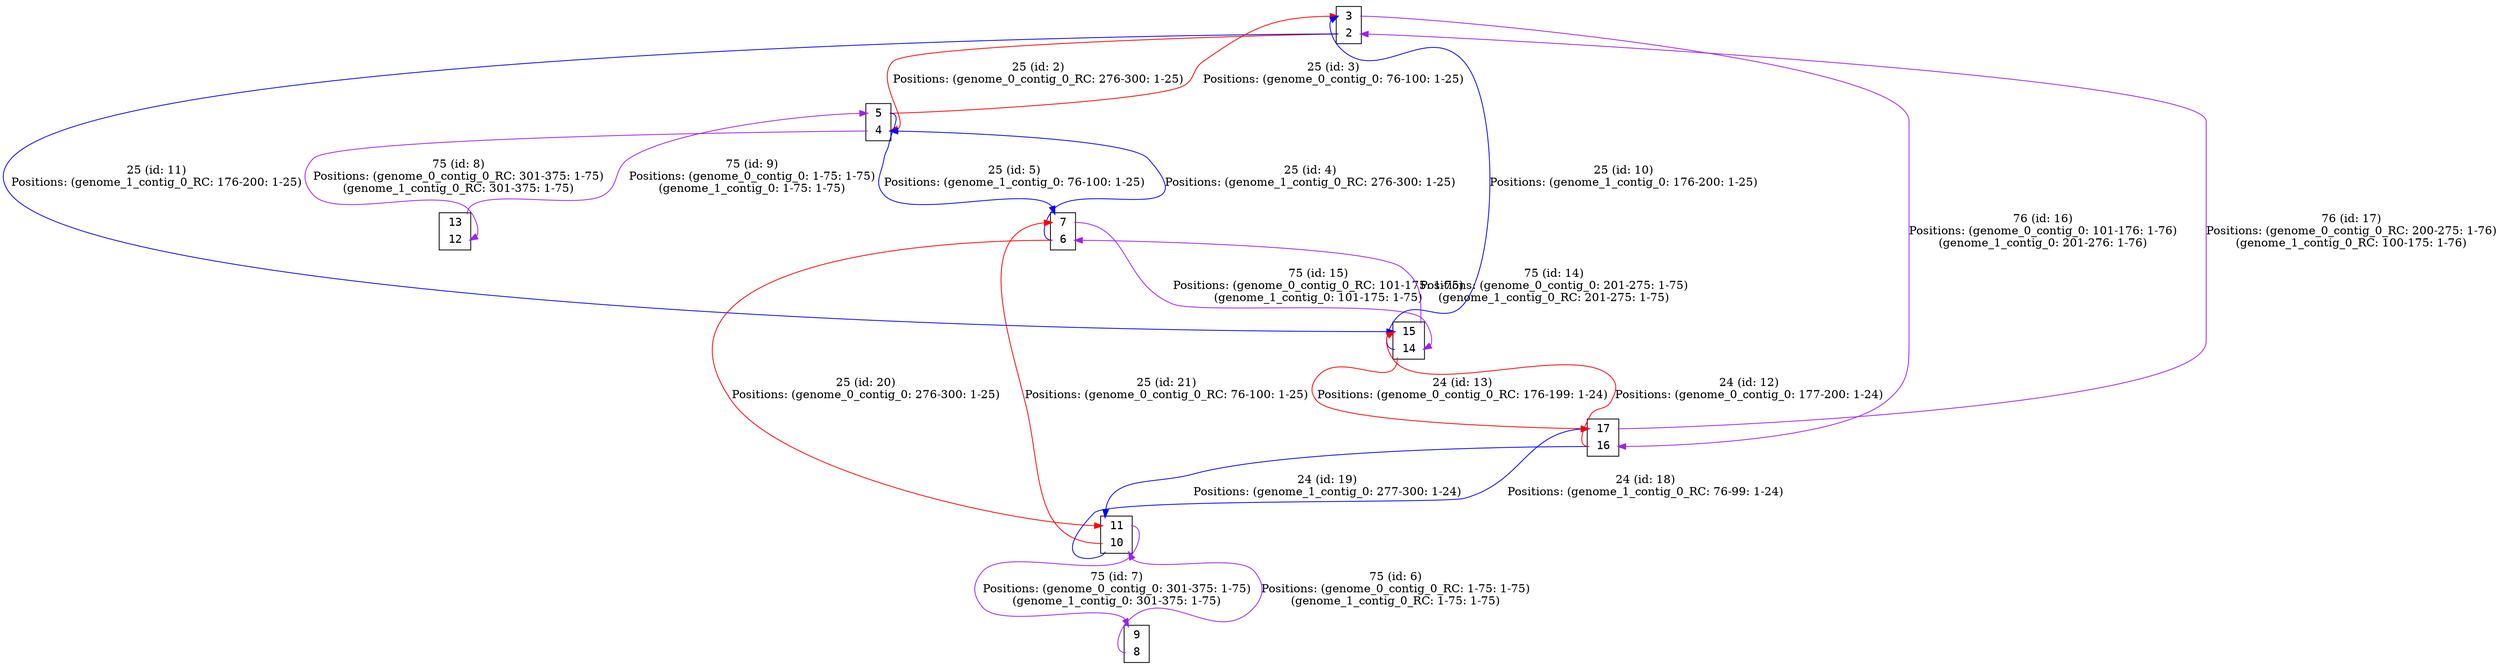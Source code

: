 digraph my_graph {
node[fontname=<Courier>,shape=<plaintext>]
vertex_0x125ddf0_0x1263b40[label=<<TABLE bgcolor = "white">
<TR><TD BORDER = "0" PORT = "port_0x1263b40_in"></TD><TD BORDER = "0" PORT = "port_">2</TD><TD BORDER = "0" PORT = "port_0x1263b40_out"></TD></TR>
<TR><TD BORDER = "0" PORT = "port_0x125ddf0_out"></TD><TD BORDER = "0" PORT = "port_">3</TD><TD BORDER = "0" PORT = "port_0x125ddf0_in"></TD></TR>
</TABLE>>,style=<filled>,color=<black>,fillcolor=<white>]
vertex_0x125ddf0_0x1263b40[label=<<TABLE bgcolor = "white">
<TR><TD BORDER = "0" PORT = "port_0x125ddf0_in"></TD><TD BORDER = "0" PORT = "port_">3</TD><TD BORDER = "0" PORT = "port_0x125ddf0_out"></TD></TR>
<TR><TD BORDER = "0" PORT = "port_0x1263b40_out"></TD><TD BORDER = "0" PORT = "port_">2</TD><TD BORDER = "0" PORT = "port_0x1263b40_in"></TD></TR>
</TABLE>>,style=<filled>,color=<black>,fillcolor=<white>]
vertex_0x126b380_0x126b3c0[label=<<TABLE bgcolor = "white">
<TR><TD BORDER = "0" PORT = "port_0x126b380_in"></TD><TD BORDER = "0" PORT = "port_">4</TD><TD BORDER = "0" PORT = "port_0x126b380_out"></TD></TR>
<TR><TD BORDER = "0" PORT = "port_0x126b3c0_out"></TD><TD BORDER = "0" PORT = "port_">5</TD><TD BORDER = "0" PORT = "port_0x126b3c0_in"></TD></TR>
</TABLE>>,style=<filled>,color=<black>,fillcolor=<white>]
vertex_0x126b380_0x126b3c0[label=<<TABLE bgcolor = "white">
<TR><TD BORDER = "0" PORT = "port_0x126b3c0_in"></TD><TD BORDER = "0" PORT = "port_">5</TD><TD BORDER = "0" PORT = "port_0x126b3c0_out"></TD></TR>
<TR><TD BORDER = "0" PORT = "port_0x126b380_out"></TD><TD BORDER = "0" PORT = "port_">4</TD><TD BORDER = "0" PORT = "port_0x126b380_in"></TD></TR>
</TABLE>>,style=<filled>,color=<black>,fillcolor=<white>]
vertex_0x125df40_0x126b530[label=<<TABLE bgcolor = "white">
<TR><TD BORDER = "0" PORT = "port_0x126b530_in"></TD><TD BORDER = "0" PORT = "port_">6</TD><TD BORDER = "0" PORT = "port_0x126b530_out"></TD></TR>
<TR><TD BORDER = "0" PORT = "port_0x125df40_out"></TD><TD BORDER = "0" PORT = "port_">7</TD><TD BORDER = "0" PORT = "port_0x125df40_in"></TD></TR>
</TABLE>>,style=<filled>,color=<black>,fillcolor=<white>]
vertex_0x125df40_0x126b530[label=<<TABLE bgcolor = "white">
<TR><TD BORDER = "0" PORT = "port_0x125df40_in"></TD><TD BORDER = "0" PORT = "port_">7</TD><TD BORDER = "0" PORT = "port_0x125df40_out"></TD></TR>
<TR><TD BORDER = "0" PORT = "port_0x126b530_out"></TD><TD BORDER = "0" PORT = "port_">6</TD><TD BORDER = "0" PORT = "port_0x126b530_in"></TD></TR>
</TABLE>>,style=<filled>,color=<black>,fillcolor=<white>]
vertex_0x126b080_0x126b810[label=<<TABLE bgcolor = "white">
<TR><TD BORDER = "0" PORT = "port_0x126b810_in"></TD><TD BORDER = "0" PORT = "port_">8</TD><TD BORDER = "0" PORT = "port_0x126b810_out"></TD></TR>
<TR><TD BORDER = "0" PORT = "port_0x126b080_out"></TD><TD BORDER = "0" PORT = "port_">9</TD><TD BORDER = "0" PORT = "port_0x126b080_in"></TD></TR>
</TABLE>>,style=<filled>,color=<black>,fillcolor=<white>]
vertex_0x126b080_0x126b810[label=<<TABLE bgcolor = "white">
<TR><TD BORDER = "0" PORT = "port_0x126b080_in"></TD><TD BORDER = "0" PORT = "port_">9</TD><TD BORDER = "0" PORT = "port_0x126b080_out"></TD></TR>
<TR><TD BORDER = "0" PORT = "port_0x126b810_out"></TD><TD BORDER = "0" PORT = "port_">8</TD><TD BORDER = "0" PORT = "port_0x126b810_in"></TD></TR>
</TABLE>>,style=<filled>,color=<black>,fillcolor=<white>]
vertex_0x126b1c0_0x126b230[label=<<TABLE bgcolor = "white">
<TR><TD BORDER = "0" PORT = "port_0x126b1c0_in"></TD><TD BORDER = "0" PORT = "port_">10</TD><TD BORDER = "0" PORT = "port_0x126b1c0_out"></TD></TR>
<TR><TD BORDER = "0" PORT = "port_0x126b230_out"></TD><TD BORDER = "0" PORT = "port_">11</TD><TD BORDER = "0" PORT = "port_0x126b230_in"></TD></TR>
</TABLE>>,style=<filled>,color=<black>,fillcolor=<white>]
vertex_0x126b1c0_0x126b230[label=<<TABLE bgcolor = "white">
<TR><TD BORDER = "0" PORT = "port_0x126b230_in"></TD><TD BORDER = "0" PORT = "port_">11</TD><TD BORDER = "0" PORT = "port_0x126b230_out"></TD></TR>
<TR><TD BORDER = "0" PORT = "port_0x126b1c0_out"></TD><TD BORDER = "0" PORT = "port_">10</TD><TD BORDER = "0" PORT = "port_0x126b1c0_in"></TD></TR>
</TABLE>>,style=<filled>,color=<black>,fillcolor=<white>]
vertex_0x126bcf0_0x126bf40[label=<<TABLE bgcolor = "white">
<TR><TD BORDER = "0" PORT = "port_0x126bcf0_in"></TD><TD BORDER = "0" PORT = "port_">12</TD><TD BORDER = "0" PORT = "port_0x126bcf0_out"></TD></TR>
<TR><TD BORDER = "0" PORT = "port_0x126bf40_out"></TD><TD BORDER = "0" PORT = "port_">13</TD><TD BORDER = "0" PORT = "port_0x126bf40_in"></TD></TR>
</TABLE>>,style=<filled>,color=<black>,fillcolor=<white>]
vertex_0x126bcf0_0x126bf40[label=<<TABLE bgcolor = "white">
<TR><TD BORDER = "0" PORT = "port_0x126bf40_in"></TD><TD BORDER = "0" PORT = "port_">13</TD><TD BORDER = "0" PORT = "port_0x126bf40_out"></TD></TR>
<TR><TD BORDER = "0" PORT = "port_0x126bcf0_out"></TD><TD BORDER = "0" PORT = "port_">12</TD><TD BORDER = "0" PORT = "port_0x126bcf0_in"></TD></TR>
</TABLE>>,style=<filled>,color=<black>,fillcolor=<white>]
vertex_0x126c2b0_0x126c4d0[label=<<TABLE bgcolor = "white">
<TR><TD BORDER = "0" PORT = "port_0x126c2b0_in"></TD><TD BORDER = "0" PORT = "port_">14</TD><TD BORDER = "0" PORT = "port_0x126c2b0_out"></TD></TR>
<TR><TD BORDER = "0" PORT = "port_0x126c4d0_out"></TD><TD BORDER = "0" PORT = "port_">15</TD><TD BORDER = "0" PORT = "port_0x126c4d0_in"></TD></TR>
</TABLE>>,style=<filled>,color=<black>,fillcolor=<white>]
vertex_0x126c2b0_0x126c4d0[label=<<TABLE bgcolor = "white">
<TR><TD BORDER = "0" PORT = "port_0x126c4d0_in"></TD><TD BORDER = "0" PORT = "port_">15</TD><TD BORDER = "0" PORT = "port_0x126c4d0_out"></TD></TR>
<TR><TD BORDER = "0" PORT = "port_0x126c2b0_out"></TD><TD BORDER = "0" PORT = "port_">14</TD><TD BORDER = "0" PORT = "port_0x126c2b0_in"></TD></TR>
</TABLE>>,style=<filled>,color=<black>,fillcolor=<white>]
vertex_0x1264740_0x1264960[label=<<TABLE bgcolor = "white">
<TR><TD BORDER = "0" PORT = "port_0x1264740_in"></TD><TD BORDER = "0" PORT = "port_">16</TD><TD BORDER = "0" PORT = "port_0x1264740_out"></TD></TR>
<TR><TD BORDER = "0" PORT = "port_0x1264960_out"></TD><TD BORDER = "0" PORT = "port_">17</TD><TD BORDER = "0" PORT = "port_0x1264960_in"></TD></TR>
</TABLE>>,style=<filled>,color=<black>,fillcolor=<white>]
vertex_0x1264740_0x1264960[label=<<TABLE bgcolor = "white">
<TR><TD BORDER = "0" PORT = "port_0x1264960_in"></TD><TD BORDER = "0" PORT = "port_">17</TD><TD BORDER = "0" PORT = "port_0x1264960_out"></TD></TR>
<TR><TD BORDER = "0" PORT = "port_0x1264740_out"></TD><TD BORDER = "0" PORT = "port_">16</TD><TD BORDER = "0" PORT = "port_0x1264740_in"></TD></TR>
</TABLE>>,style=<filled>,color=<black>,fillcolor=<white>]
vertex_0x125ddf0_0x1263b40:port_0x1263b40_out->vertex_0x126b380_0x126b3c0:port_0x126b380_in[label="25 (id: 2)\nPositions: (genome_0_contig_0_RC: 276-300: 1-25)\n",len=<0>,K=<0>,color=<red>]
vertex_0x126b380_0x126b3c0:port_0x126b3c0_out->vertex_0x125ddf0_0x1263b40:port_0x125ddf0_in[label="25 (id: 3)\nPositions: (genome_0_contig_0: 76-100: 1-25)\n",len=<0>,K=<0>,color=<red>]
vertex_0x125df40_0x126b530:port_0x126b530_out->vertex_0x126b380_0x126b3c0:port_0x126b380_in[label="25 (id: 4)\nPositions: (genome_1_contig_0_RC: 276-300: 1-25)\n",len=<0>,K=<0>,color=<blue>]
vertex_0x126b380_0x126b3c0:port_0x126b3c0_out->vertex_0x125df40_0x126b530:port_0x125df40_in[label="25 (id: 5)\nPositions: (genome_1_contig_0: 76-100: 1-25)\n",len=<0>,K=<0>,color=<blue>]
vertex_0x126b080_0x126b810:port_0x126b810_out->vertex_0x126b1c0_0x126b230:port_0x126b1c0_in[label="75 (id: 6)\nPositions: (genome_0_contig_0_RC: 1-75: 1-75)\n(genome_1_contig_0_RC: 1-75: 1-75)\n",len=<0>,K=<0>,color=<purple>]
vertex_0x126b1c0_0x126b230:port_0x126b230_out->vertex_0x126b080_0x126b810:port_0x126b080_in[label="75 (id: 7)\nPositions: (genome_0_contig_0: 301-375: 1-75)\n(genome_1_contig_0: 301-375: 1-75)\n",len=<0>,K=<0>,color=<purple>]
vertex_0x126b380_0x126b3c0:port_0x126b380_out->vertex_0x126bcf0_0x126bf40:port_0x126bcf0_in[label="75 (id: 8)\nPositions: (genome_0_contig_0_RC: 301-375: 1-75)\n(genome_1_contig_0_RC: 301-375: 1-75)\n",len=<0>,K=<0>,color=<purple>]
vertex_0x126bcf0_0x126bf40:port_0x126bf40_out->vertex_0x126b380_0x126b3c0:port_0x126b3c0_in[label="75 (id: 9)\nPositions: (genome_0_contig_0: 1-75: 1-75)\n(genome_1_contig_0: 1-75: 1-75)\n",len=<0>,K=<0>,color=<purple>]
vertex_0x126c2b0_0x126c4d0:port_0x126c2b0_out->vertex_0x125ddf0_0x1263b40:port_0x125ddf0_in[label="25 (id: 10)\nPositions: (genome_1_contig_0: 176-200: 1-25)\n",len=<0>,K=<0>,color=<blue>]
vertex_0x125ddf0_0x1263b40:port_0x1263b40_out->vertex_0x126c2b0_0x126c4d0:port_0x126c4d0_in[label="25 (id: 11)\nPositions: (genome_1_contig_0_RC: 176-200: 1-25)\n",len=<0>,K=<0>,color=<blue>]
vertex_0x1264740_0x1264960:port_0x1264740_out->vertex_0x126c2b0_0x126c4d0:port_0x126c4d0_in[label="24 (id: 12)\nPositions: (genome_0_contig_0: 177-200: 1-24)\n",len=<0>,K=<0>,color=<red>]
vertex_0x126c2b0_0x126c4d0:port_0x126c2b0_out->vertex_0x1264740_0x1264960:port_0x1264960_in[label="24 (id: 13)\nPositions: (genome_0_contig_0_RC: 176-199: 1-24)\n",len=<0>,K=<0>,color=<red>]
vertex_0x126c2b0_0x126c4d0:port_0x126c4d0_out->vertex_0x125df40_0x126b530:port_0x126b530_in[label="75 (id: 14)\nPositions: (genome_0_contig_0: 201-275: 1-75)\n(genome_1_contig_0_RC: 201-275: 1-75)\n",len=<0>,K=<0>,color=<purple>]
vertex_0x125df40_0x126b530:port_0x125df40_out->vertex_0x126c2b0_0x126c4d0:port_0x126c2b0_in[label="75 (id: 15)\nPositions: (genome_0_contig_0_RC: 101-175: 1-75)\n(genome_1_contig_0: 101-175: 1-75)\n",len=<0>,K=<0>,color=<purple>]
vertex_0x125ddf0_0x1263b40:port_0x125ddf0_out->vertex_0x1264740_0x1264960:port_0x1264740_in[label="76 (id: 16)\nPositions: (genome_0_contig_0: 101-176: 1-76)\n(genome_1_contig_0: 201-276: 1-76)\n",len=<0>,K=<0>,color=<purple>]
vertex_0x1264740_0x1264960:port_0x1264960_out->vertex_0x125ddf0_0x1263b40:port_0x1263b40_in[label="76 (id: 17)\nPositions: (genome_0_contig_0_RC: 200-275: 1-76)\n(genome_1_contig_0_RC: 100-175: 1-76)\n",len=<0>,K=<0>,color=<purple>]
vertex_0x126b1c0_0x126b230:port_0x126b1c0_out->vertex_0x1264740_0x1264960:port_0x1264960_in[label="24 (id: 18)\nPositions: (genome_1_contig_0_RC: 76-99: 1-24)\n",len=<0>,K=<0>,color=<blue>]
vertex_0x1264740_0x1264960:port_0x1264740_out->vertex_0x126b1c0_0x126b230:port_0x126b230_in[label="24 (id: 19)\nPositions: (genome_1_contig_0: 277-300: 1-24)\n",len=<0>,K=<0>,color=<blue>]
vertex_0x125df40_0x126b530:port_0x126b530_out->vertex_0x126b1c0_0x126b230:port_0x126b230_in[label="25 (id: 20)\nPositions: (genome_0_contig_0: 276-300: 1-25)\n",len=<0>,K=<0>,color=<red>]
vertex_0x126b1c0_0x126b230:port_0x126b1c0_out->vertex_0x125df40_0x126b530:port_0x125df40_in[label="25 (id: 21)\nPositions: (genome_0_contig_0_RC: 76-100: 1-25)\n",len=<0>,K=<0>,color=<red>]
}
